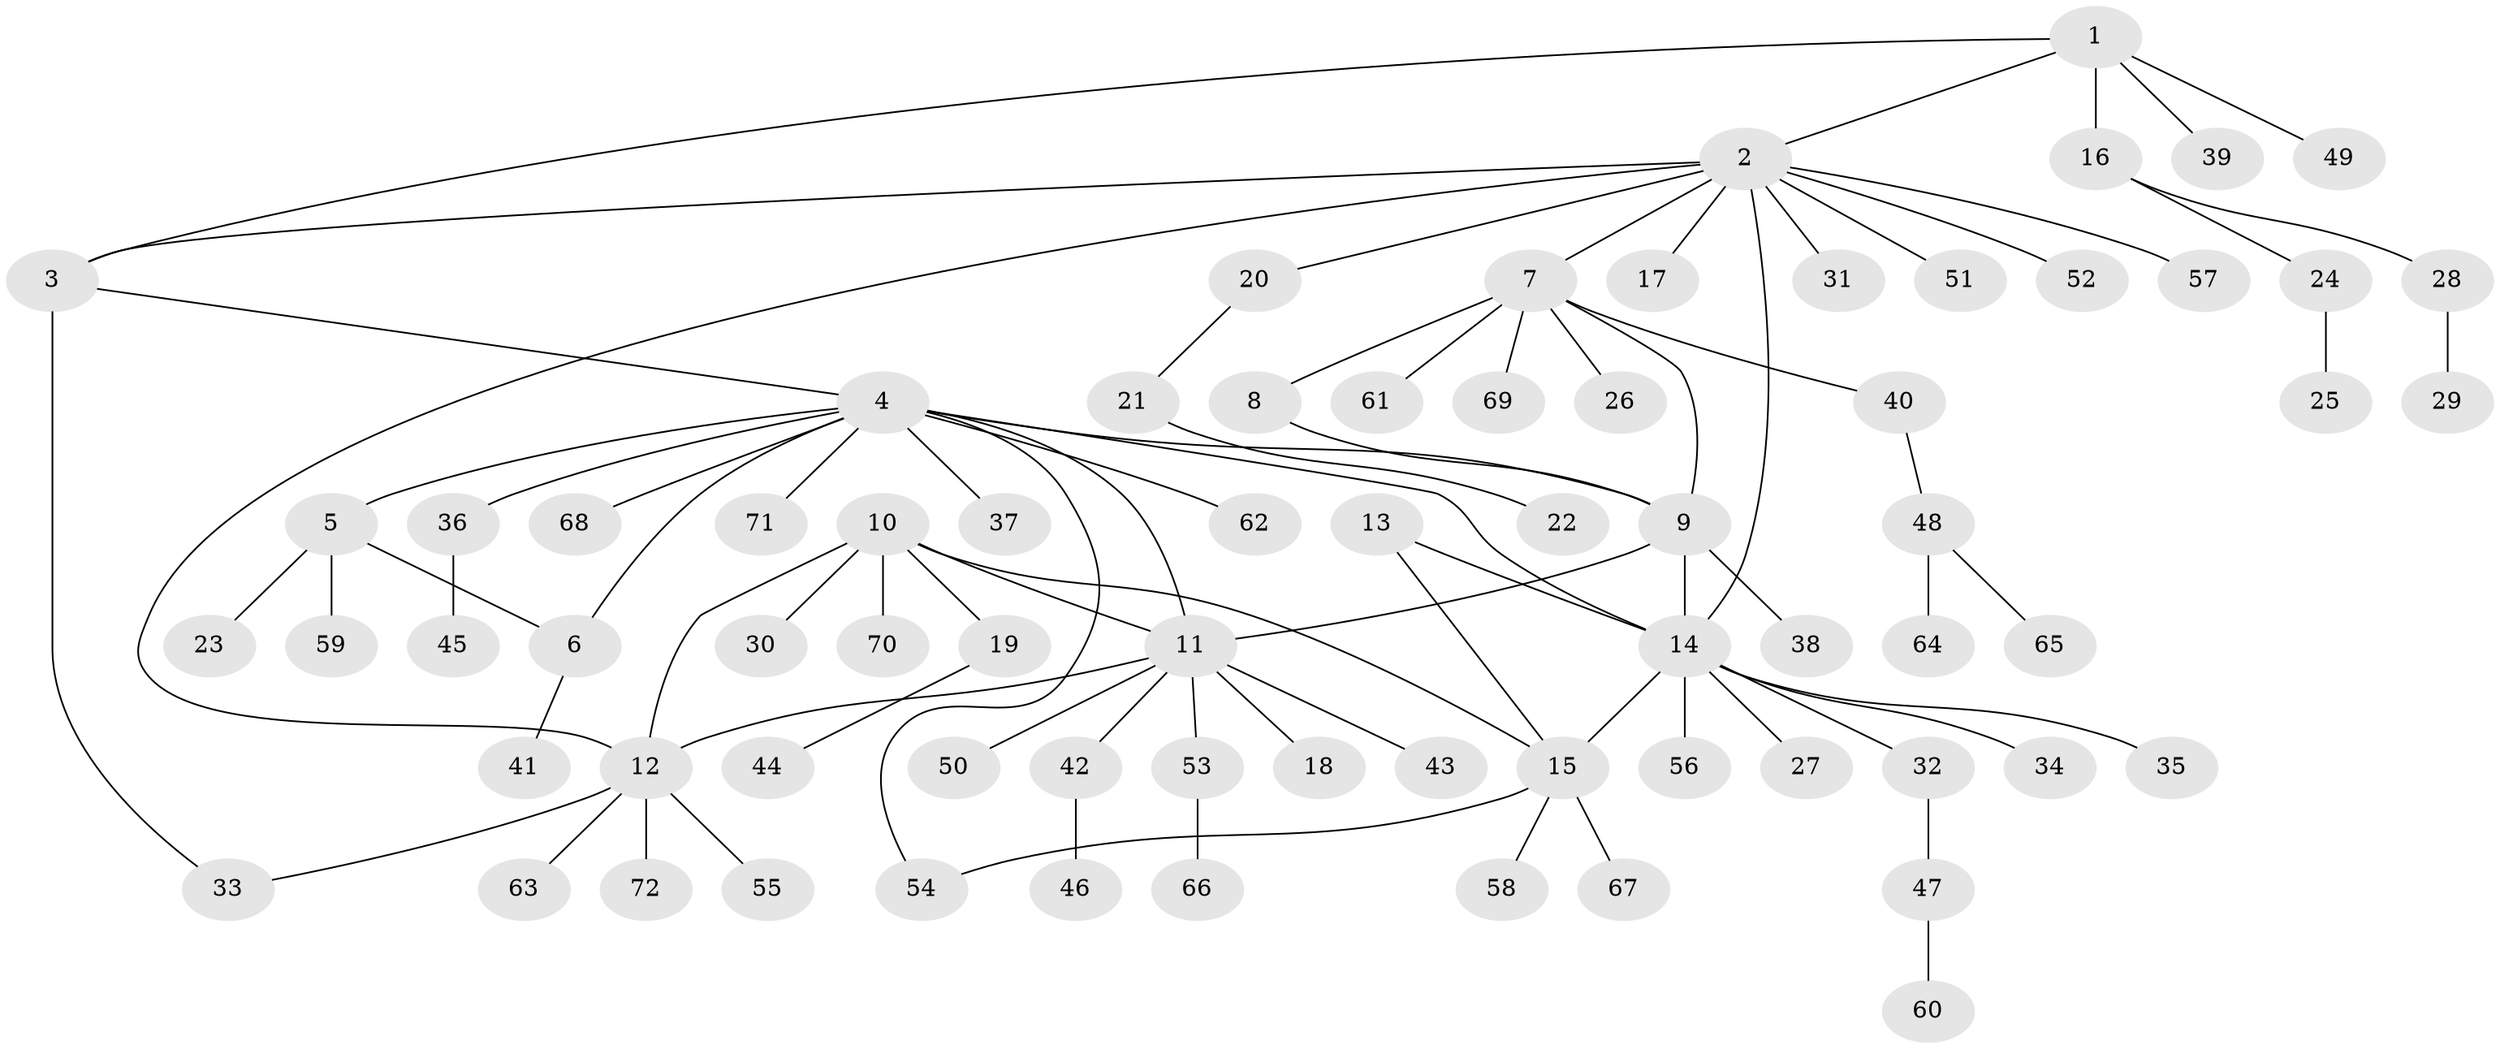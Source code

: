 // Generated by graph-tools (version 1.1) at 2025/02/03/09/25 03:02:50]
// undirected, 72 vertices, 84 edges
graph export_dot {
graph [start="1"]
  node [color=gray90,style=filled];
  1;
  2;
  3;
  4;
  5;
  6;
  7;
  8;
  9;
  10;
  11;
  12;
  13;
  14;
  15;
  16;
  17;
  18;
  19;
  20;
  21;
  22;
  23;
  24;
  25;
  26;
  27;
  28;
  29;
  30;
  31;
  32;
  33;
  34;
  35;
  36;
  37;
  38;
  39;
  40;
  41;
  42;
  43;
  44;
  45;
  46;
  47;
  48;
  49;
  50;
  51;
  52;
  53;
  54;
  55;
  56;
  57;
  58;
  59;
  60;
  61;
  62;
  63;
  64;
  65;
  66;
  67;
  68;
  69;
  70;
  71;
  72;
  1 -- 2;
  1 -- 3;
  1 -- 16;
  1 -- 39;
  1 -- 49;
  2 -- 3;
  2 -- 7;
  2 -- 12;
  2 -- 14;
  2 -- 17;
  2 -- 20;
  2 -- 31;
  2 -- 51;
  2 -- 52;
  2 -- 57;
  3 -- 4;
  3 -- 33;
  4 -- 5;
  4 -- 6;
  4 -- 9;
  4 -- 11;
  4 -- 14;
  4 -- 36;
  4 -- 37;
  4 -- 54;
  4 -- 62;
  4 -- 68;
  4 -- 71;
  5 -- 6;
  5 -- 23;
  5 -- 59;
  6 -- 41;
  7 -- 8;
  7 -- 9;
  7 -- 26;
  7 -- 40;
  7 -- 61;
  7 -- 69;
  8 -- 9;
  9 -- 11;
  9 -- 14;
  9 -- 38;
  10 -- 11;
  10 -- 12;
  10 -- 15;
  10 -- 19;
  10 -- 30;
  10 -- 70;
  11 -- 12;
  11 -- 18;
  11 -- 42;
  11 -- 43;
  11 -- 50;
  11 -- 53;
  12 -- 33;
  12 -- 55;
  12 -- 63;
  12 -- 72;
  13 -- 14;
  13 -- 15;
  14 -- 15;
  14 -- 27;
  14 -- 32;
  14 -- 34;
  14 -- 35;
  14 -- 56;
  15 -- 54;
  15 -- 58;
  15 -- 67;
  16 -- 24;
  16 -- 28;
  19 -- 44;
  20 -- 21;
  21 -- 22;
  24 -- 25;
  28 -- 29;
  32 -- 47;
  36 -- 45;
  40 -- 48;
  42 -- 46;
  47 -- 60;
  48 -- 64;
  48 -- 65;
  53 -- 66;
}
